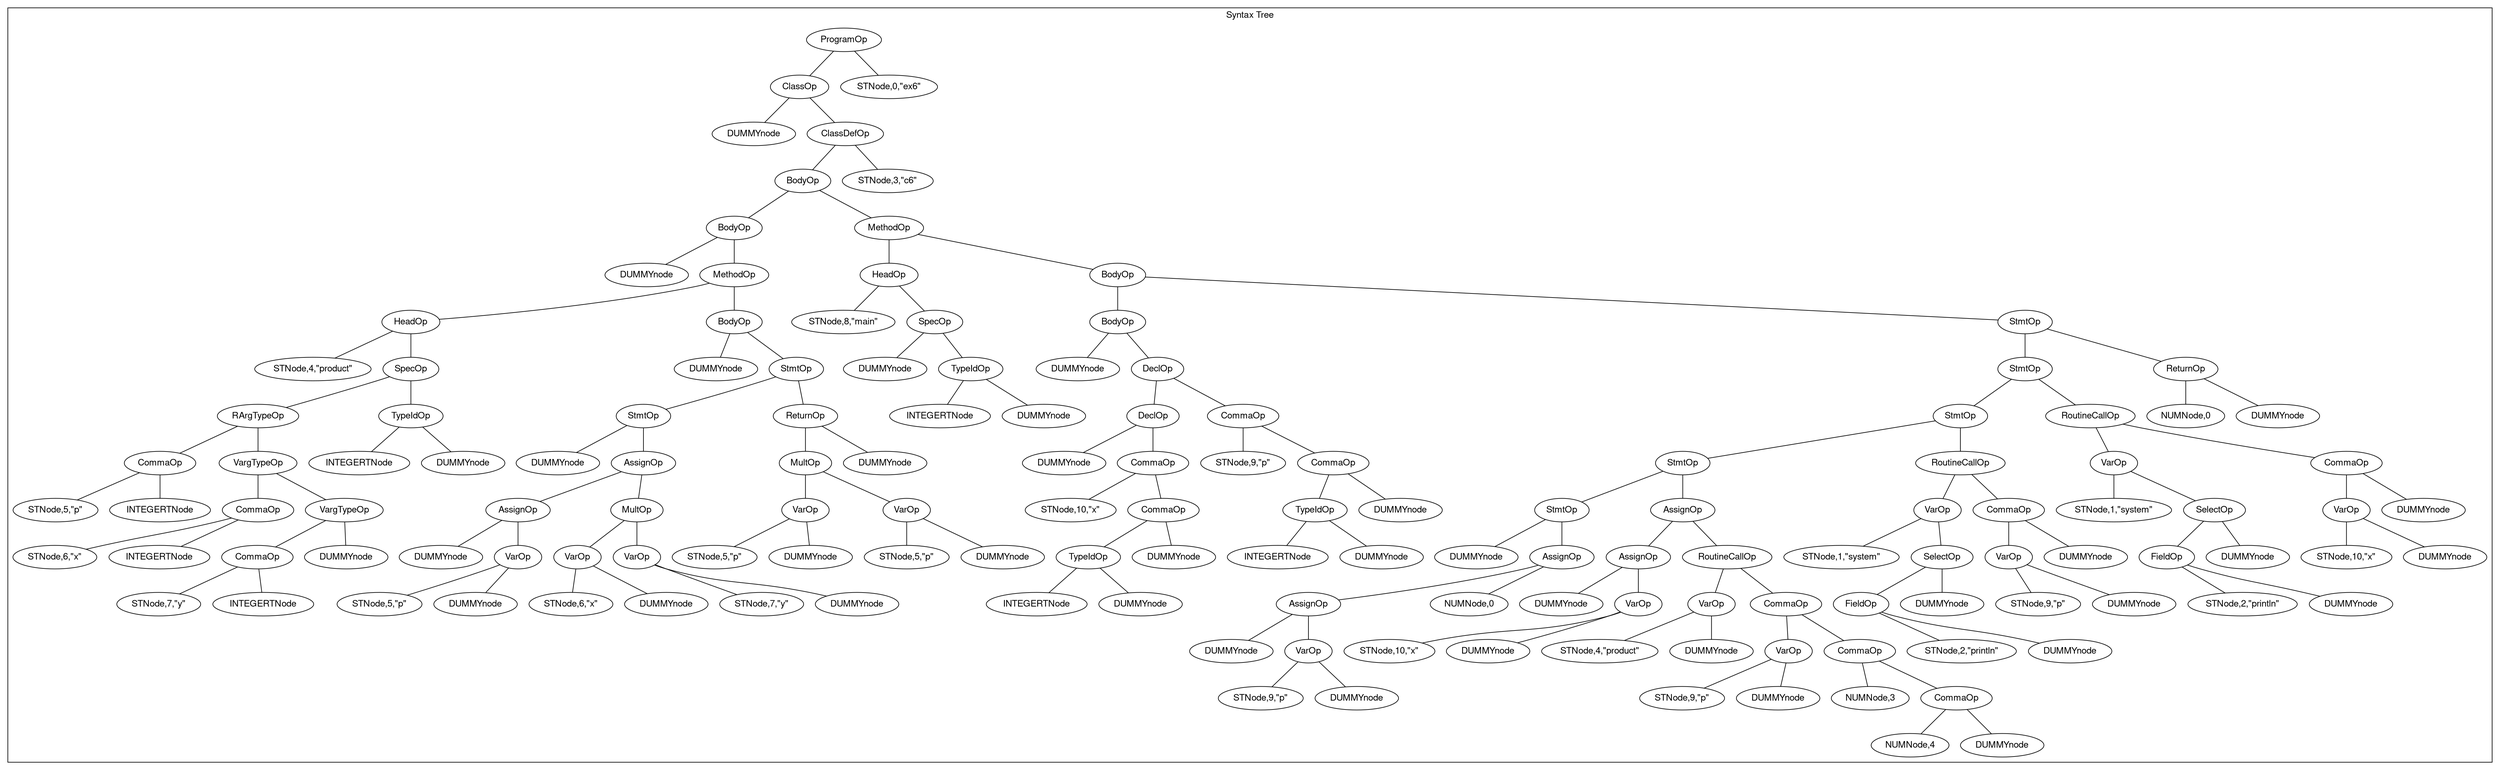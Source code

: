 graph "" 
   { 
   fontname="Helvetica,Arial,sans-serif" 
   node [fontname="Helvetica,Arial,sans-serif"] 
   edge [fontname="Helvetica,Arial,sans-serif"] 
   
   subgraph cluster01 
   { 
   label="Syntax Tree" 
   n [label="ProgramOp"] ;
   n0 [label="ClassOp"] ;
   n -- n0 ;
   n00 [label="DUMMYnode"] ;
   n0 -- n00 ;
   n01 [label="ClassDefOp"] ;
   n0 -- n01 ;
   n010 [label="BodyOp"] ;
   n01 -- n010 ;
   n0100 [label="BodyOp"] ;
   n010 -- n0100 ;
   n01000 [label="DUMMYnode"] ;
   n0100 -- n01000 ;
   n01001 [label="MethodOp"] ;
   n0100 -- n01001 ;
   n010010 [label="HeadOp"] ;
   n01001 -- n010010 ;
   n0100100 [label="STNode,4,\"product\""] ;
   n010010 -- n0100100 ;
   n0100101 [label="SpecOp"] ;
   n010010 -- n0100101 ;
   n01001010 [label="RArgTypeOp"] ;
   n0100101 -- n01001010 ;
   n010010100 [label="CommaOp"] ;
   n01001010 -- n010010100 ;
   n0100101000 [label="STNode,5,\"p\""] ;
   n010010100 -- n0100101000 ;
   n0100101001 [label="INTEGERTNode"] ;
   n010010100 -- n0100101001 ;
   n010010101 [label="VargTypeOp"] ;
   n01001010 -- n010010101 ;
   n0100101010 [label="CommaOp"] ;
   n010010101 -- n0100101010 ;
   n01001010100 [label="STNode,6,\"x\""] ;
   n0100101010 -- n01001010100 ;
   n01001010101 [label="INTEGERTNode"] ;
   n0100101010 -- n01001010101 ;
   n0100101011 [label="VargTypeOp"] ;
   n010010101 -- n0100101011 ;
   n01001010110 [label="CommaOp"] ;
   n0100101011 -- n01001010110 ;
   n010010101100 [label="STNode,7,\"y\""] ;
   n01001010110 -- n010010101100 ;
   n010010101101 [label="INTEGERTNode"] ;
   n01001010110 -- n010010101101 ;
   n01001010111 [label="DUMMYnode"] ;
   n0100101011 -- n01001010111 ;
   n01001011 [label="TypeIdOp"] ;
   n0100101 -- n01001011 ;
   n010010110 [label="INTEGERTNode"] ;
   n01001011 -- n010010110 ;
   n010010111 [label="DUMMYnode"] ;
   n01001011 -- n010010111 ;
   n010011 [label="BodyOp"] ;
   n01001 -- n010011 ;
   n0100110 [label="DUMMYnode"] ;
   n010011 -- n0100110 ;
   n0100111 [label="StmtOp"] ;
   n010011 -- n0100111 ;
   n01001110 [label="StmtOp"] ;
   n0100111 -- n01001110 ;
   n010011100 [label="DUMMYnode"] ;
   n01001110 -- n010011100 ;
   n010011101 [label="AssignOp"] ;
   n01001110 -- n010011101 ;
   n0100111010 [label="AssignOp"] ;
   n010011101 -- n0100111010 ;
   n01001110100 [label="DUMMYnode"] ;
   n0100111010 -- n01001110100 ;
   n01001110101 [label="VarOp"] ;
   n0100111010 -- n01001110101 ;
   n010011101010 [label="STNode,5,\"p\""] ;
   n01001110101 -- n010011101010 ;
   n010011101011 [label="DUMMYnode"] ;
   n01001110101 -- n010011101011 ;
   n0100111011 [label="MultOp"] ;
   n010011101 -- n0100111011 ;
   n01001110110 [label="VarOp"] ;
   n0100111011 -- n01001110110 ;
   n010011101100 [label="STNode,6,\"x\""] ;
   n01001110110 -- n010011101100 ;
   n010011101101 [label="DUMMYnode"] ;
   n01001110110 -- n010011101101 ;
   n01001110111 [label="VarOp"] ;
   n0100111011 -- n01001110111 ;
   n010011101110 [label="STNode,7,\"y\""] ;
   n01001110111 -- n010011101110 ;
   n010011101111 [label="DUMMYnode"] ;
   n01001110111 -- n010011101111 ;
   n01001111 [label="ReturnOp"] ;
   n0100111 -- n01001111 ;
   n010011110 [label="MultOp"] ;
   n01001111 -- n010011110 ;
   n0100111100 [label="VarOp"] ;
   n010011110 -- n0100111100 ;
   n01001111000 [label="STNode,5,\"p\""] ;
   n0100111100 -- n01001111000 ;
   n01001111001 [label="DUMMYnode"] ;
   n0100111100 -- n01001111001 ;
   n0100111101 [label="VarOp"] ;
   n010011110 -- n0100111101 ;
   n01001111010 [label="STNode,5,\"p\""] ;
   n0100111101 -- n01001111010 ;
   n01001111011 [label="DUMMYnode"] ;
   n0100111101 -- n01001111011 ;
   n010011111 [label="DUMMYnode"] ;
   n01001111 -- n010011111 ;
   n0101 [label="MethodOp"] ;
   n010 -- n0101 ;
   n01010 [label="HeadOp"] ;
   n0101 -- n01010 ;
   n010100 [label="STNode,8,\"main\""] ;
   n01010 -- n010100 ;
   n010101 [label="SpecOp"] ;
   n01010 -- n010101 ;
   n0101010 [label="DUMMYnode"] ;
   n010101 -- n0101010 ;
   n0101011 [label="TypeIdOp"] ;
   n010101 -- n0101011 ;
   n01010110 [label="INTEGERTNode"] ;
   n0101011 -- n01010110 ;
   n01010111 [label="DUMMYnode"] ;
   n0101011 -- n01010111 ;
   n01011 [label="BodyOp"] ;
   n0101 -- n01011 ;
   n010110 [label="BodyOp"] ;
   n01011 -- n010110 ;
   n0101100 [label="DUMMYnode"] ;
   n010110 -- n0101100 ;
   n0101101 [label="DeclOp"] ;
   n010110 -- n0101101 ;
   n01011010 [label="DeclOp"] ;
   n0101101 -- n01011010 ;
   n010110100 [label="DUMMYnode"] ;
   n01011010 -- n010110100 ;
   n010110101 [label="CommaOp"] ;
   n01011010 -- n010110101 ;
   n0101101010 [label="STNode,10,\"x\""] ;
   n010110101 -- n0101101010 ;
   n0101101011 [label="CommaOp"] ;
   n010110101 -- n0101101011 ;
   n01011010110 [label="TypeIdOp"] ;
   n0101101011 -- n01011010110 ;
   n010110101100 [label="INTEGERTNode"] ;
   n01011010110 -- n010110101100 ;
   n010110101101 [label="DUMMYnode"] ;
   n01011010110 -- n010110101101 ;
   n01011010111 [label="DUMMYnode"] ;
   n0101101011 -- n01011010111 ;
   n01011011 [label="CommaOp"] ;
   n0101101 -- n01011011 ;
   n010110110 [label="STNode,9,\"p\""] ;
   n01011011 -- n010110110 ;
   n010110111 [label="CommaOp"] ;
   n01011011 -- n010110111 ;
   n0101101110 [label="TypeIdOp"] ;
   n010110111 -- n0101101110 ;
   n01011011100 [label="INTEGERTNode"] ;
   n0101101110 -- n01011011100 ;
   n01011011101 [label="DUMMYnode"] ;
   n0101101110 -- n01011011101 ;
   n0101101111 [label="DUMMYnode"] ;
   n010110111 -- n0101101111 ;
   n010111 [label="StmtOp"] ;
   n01011 -- n010111 ;
   n0101110 [label="StmtOp"] ;
   n010111 -- n0101110 ;
   n01011100 [label="StmtOp"] ;
   n0101110 -- n01011100 ;
   n010111000 [label="StmtOp"] ;
   n01011100 -- n010111000 ;
   n0101110000 [label="StmtOp"] ;
   n010111000 -- n0101110000 ;
   n01011100000 [label="DUMMYnode"] ;
   n0101110000 -- n01011100000 ;
   n01011100001 [label="AssignOp"] ;
   n0101110000 -- n01011100001 ;
   n010111000010 [label="AssignOp"] ;
   n01011100001 -- n010111000010 ;
   n0101110000100 [label="DUMMYnode"] ;
   n010111000010 -- n0101110000100 ;
   n0101110000101 [label="VarOp"] ;
   n010111000010 -- n0101110000101 ;
   n01011100001010 [label="STNode,9,\"p\""] ;
   n0101110000101 -- n01011100001010 ;
   n01011100001011 [label="DUMMYnode"] ;
   n0101110000101 -- n01011100001011 ;
   n010111000011 [label="NUMNode,0"] ;
   n01011100001 -- n010111000011 ;
   n0101110001 [label="AssignOp"] ;
   n010111000 -- n0101110001 ;
   n01011100010 [label="AssignOp"] ;
   n0101110001 -- n01011100010 ;
   n010111000100 [label="DUMMYnode"] ;
   n01011100010 -- n010111000100 ;
   n010111000101 [label="VarOp"] ;
   n01011100010 -- n010111000101 ;
   n0101110001010 [label="STNode,10,\"x\""] ;
   n010111000101 -- n0101110001010 ;
   n0101110001011 [label="DUMMYnode"] ;
   n010111000101 -- n0101110001011 ;
   n01011100011 [label="RoutineCallOp"] ;
   n0101110001 -- n01011100011 ;
   n010111000110 [label="VarOp"] ;
   n01011100011 -- n010111000110 ;
   n0101110001100 [label="STNode,4,\"product\""] ;
   n010111000110 -- n0101110001100 ;
   n0101110001101 [label="DUMMYnode"] ;
   n010111000110 -- n0101110001101 ;
   n010111000111 [label="CommaOp"] ;
   n01011100011 -- n010111000111 ;
   n0101110001110 [label="VarOp"] ;
   n010111000111 -- n0101110001110 ;
   n01011100011100 [label="STNode,9,\"p\""] ;
   n0101110001110 -- n01011100011100 ;
   n01011100011101 [label="DUMMYnode"] ;
   n0101110001110 -- n01011100011101 ;
   n0101110001111 [label="CommaOp"] ;
   n010111000111 -- n0101110001111 ;
   n01011100011110 [label="NUMNode,3"] ;
   n0101110001111 -- n01011100011110 ;
   n01011100011111 [label="CommaOp"] ;
   n0101110001111 -- n01011100011111 ;
   n010111000111110 [label="NUMNode,4"] ;
   n01011100011111 -- n010111000111110 ;
   n010111000111111 [label="DUMMYnode"] ;
   n01011100011111 -- n010111000111111 ;
   n010111001 [label="RoutineCallOp"] ;
   n01011100 -- n010111001 ;
   n0101110010 [label="VarOp"] ;
   n010111001 -- n0101110010 ;
   n01011100100 [label="STNode,1,\"system\""] ;
   n0101110010 -- n01011100100 ;
   n01011100101 [label="SelectOp"] ;
   n0101110010 -- n01011100101 ;
   n010111001010 [label="FieldOp"] ;
   n01011100101 -- n010111001010 ;
   n0101110010100 [label="STNode,2,\"println\""] ;
   n010111001010 -- n0101110010100 ;
   n0101110010101 [label="DUMMYnode"] ;
   n010111001010 -- n0101110010101 ;
   n010111001011 [label="DUMMYnode"] ;
   n01011100101 -- n010111001011 ;
   n0101110011 [label="CommaOp"] ;
   n010111001 -- n0101110011 ;
   n01011100110 [label="VarOp"] ;
   n0101110011 -- n01011100110 ;
   n010111001100 [label="STNode,9,\"p\""] ;
   n01011100110 -- n010111001100 ;
   n010111001101 [label="DUMMYnode"] ;
   n01011100110 -- n010111001101 ;
   n01011100111 [label="DUMMYnode"] ;
   n0101110011 -- n01011100111 ;
   n01011101 [label="RoutineCallOp"] ;
   n0101110 -- n01011101 ;
   n010111010 [label="VarOp"] ;
   n01011101 -- n010111010 ;
   n0101110100 [label="STNode,1,\"system\""] ;
   n010111010 -- n0101110100 ;
   n0101110101 [label="SelectOp"] ;
   n010111010 -- n0101110101 ;
   n01011101010 [label="FieldOp"] ;
   n0101110101 -- n01011101010 ;
   n010111010100 [label="STNode,2,\"println\""] ;
   n01011101010 -- n010111010100 ;
   n010111010101 [label="DUMMYnode"] ;
   n01011101010 -- n010111010101 ;
   n01011101011 [label="DUMMYnode"] ;
   n0101110101 -- n01011101011 ;
   n010111011 [label="CommaOp"] ;
   n01011101 -- n010111011 ;
   n0101110110 [label="VarOp"] ;
   n010111011 -- n0101110110 ;
   n01011101100 [label="STNode,10,\"x\""] ;
   n0101110110 -- n01011101100 ;
   n01011101101 [label="DUMMYnode"] ;
   n0101110110 -- n01011101101 ;
   n0101110111 [label="DUMMYnode"] ;
   n010111011 -- n0101110111 ;
   n0101111 [label="ReturnOp"] ;
   n010111 -- n0101111 ;
   n01011110 [label="NUMNode,0"] ;
   n0101111 -- n01011110 ;
   n01011111 [label="DUMMYnode"] ;
   n0101111 -- n01011111 ;
   n011 [label="STNode,3,\"c6\""] ;
   n01 -- n011 ;
   n1 [label="STNode,0,\"ex6\""] ;
   n -- n1 ;
   } 
   } 
